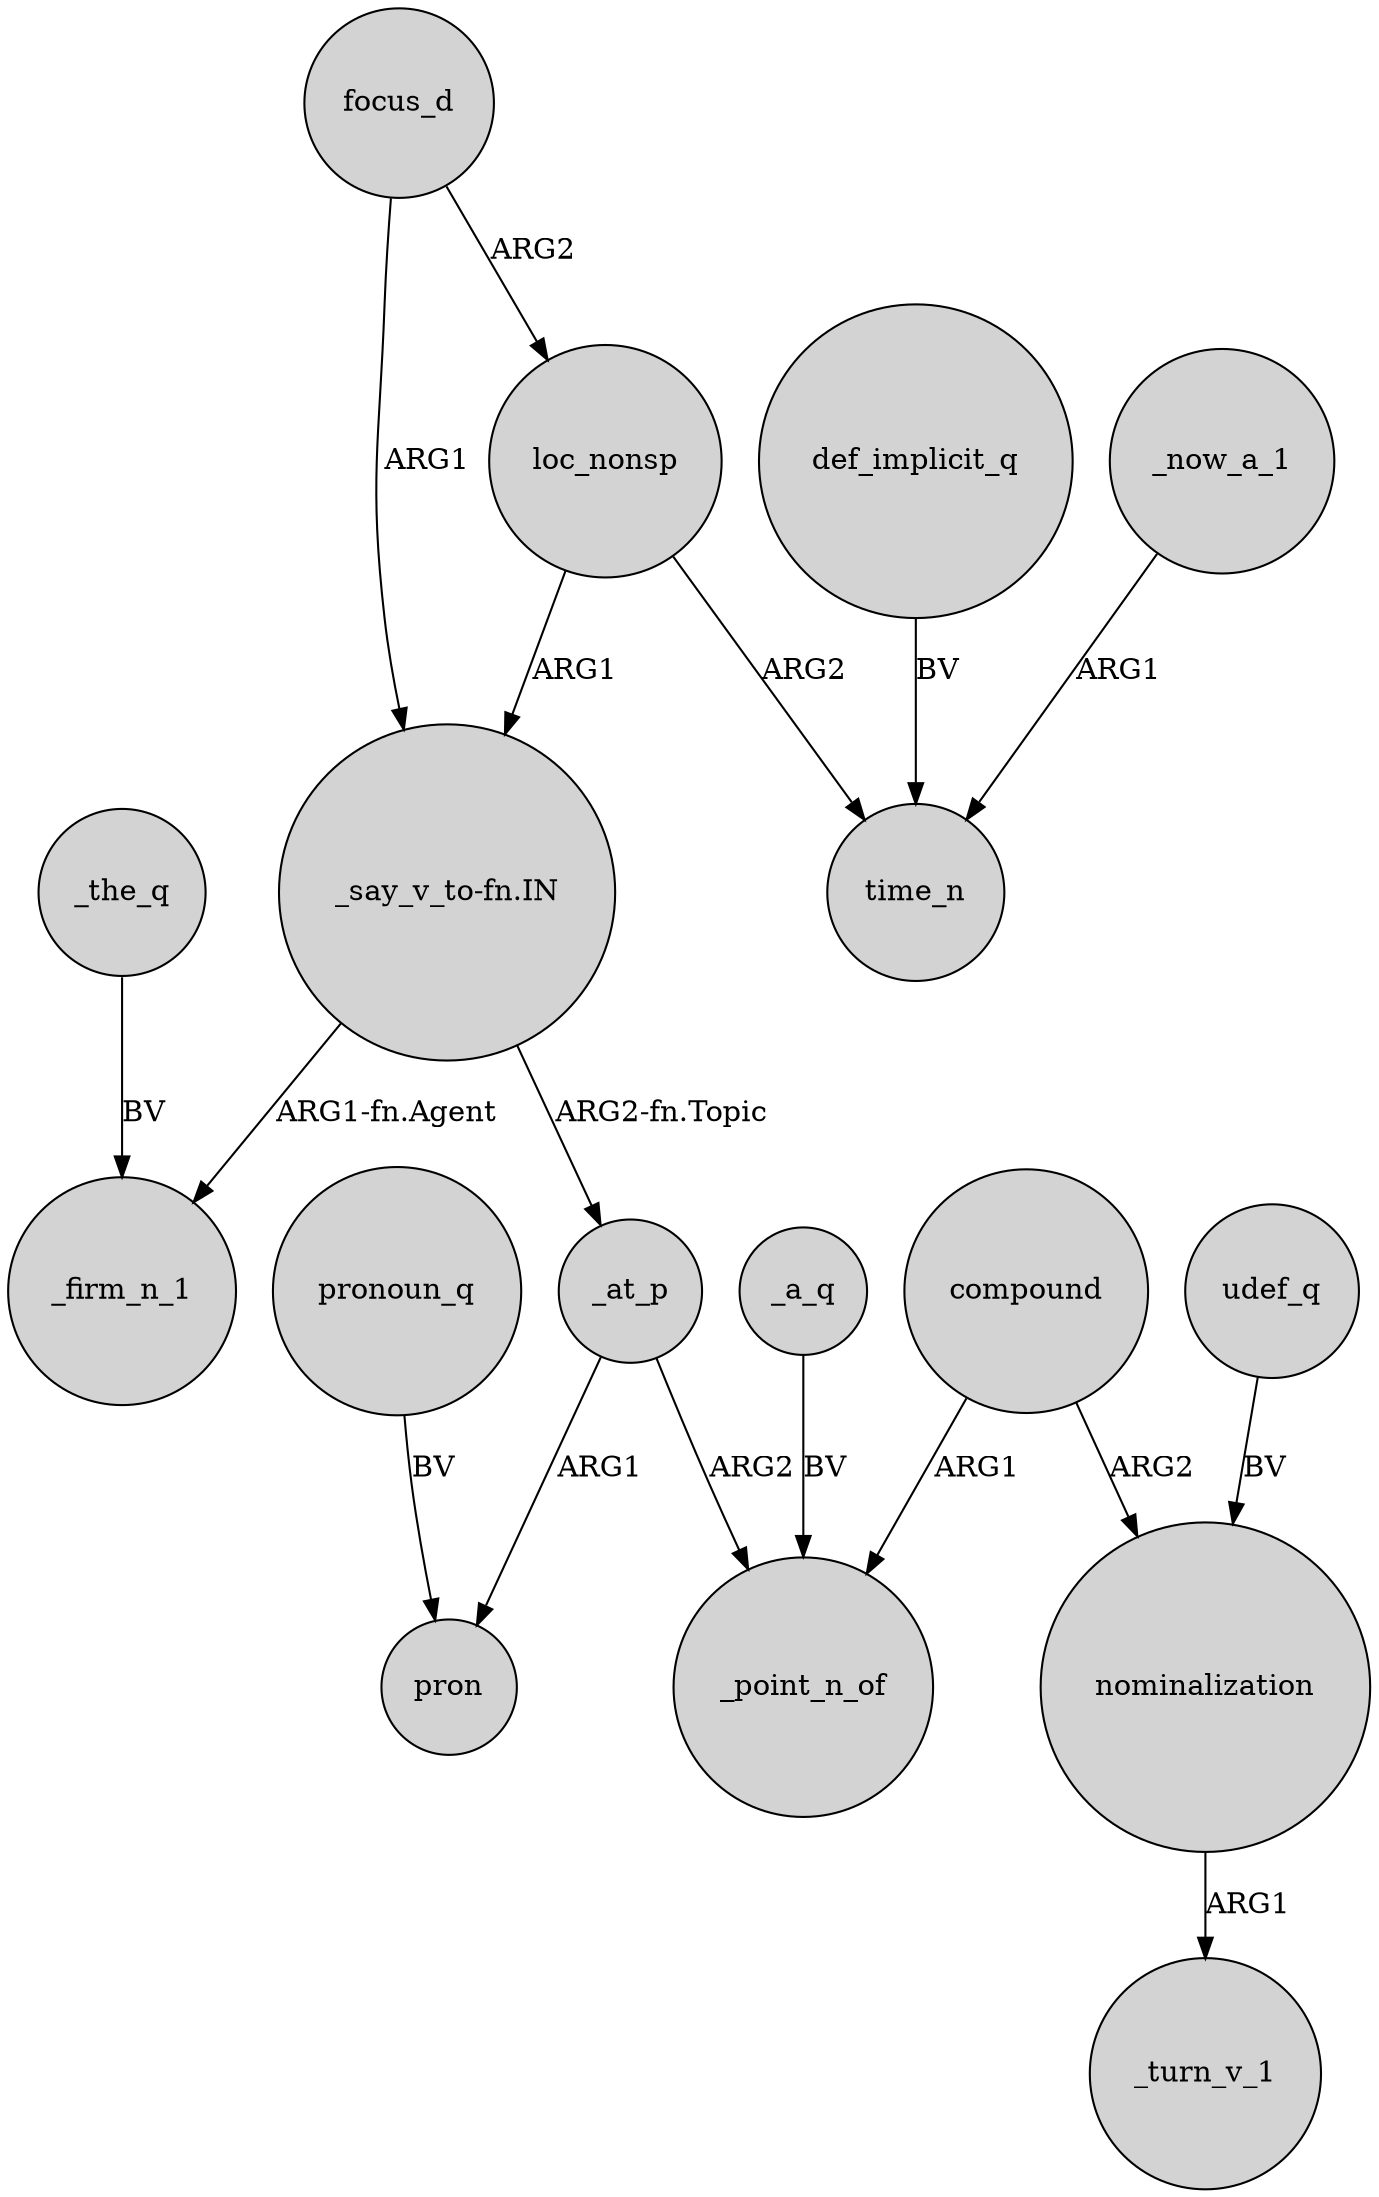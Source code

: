 digraph {
	node [shape=circle style=filled]
	focus_d -> loc_nonsp [label=ARG2]
	"_say_v_to-fn.IN" -> _firm_n_1 [label="ARG1-fn.Agent"]
	compound -> nominalization [label=ARG2]
	nominalization -> _turn_v_1 [label=ARG1]
	udef_q -> nominalization [label=BV]
	_now_a_1 -> time_n [label=ARG1]
	loc_nonsp -> "_say_v_to-fn.IN" [label=ARG1]
	"_say_v_to-fn.IN" -> _at_p [label="ARG2-fn.Topic"]
	focus_d -> "_say_v_to-fn.IN" [label=ARG1]
	loc_nonsp -> time_n [label=ARG2]
	_at_p -> pron [label=ARG1]
	_a_q -> _point_n_of [label=BV]
	compound -> _point_n_of [label=ARG1]
	_at_p -> _point_n_of [label=ARG2]
	def_implicit_q -> time_n [label=BV]
	_the_q -> _firm_n_1 [label=BV]
	pronoun_q -> pron [label=BV]
}

